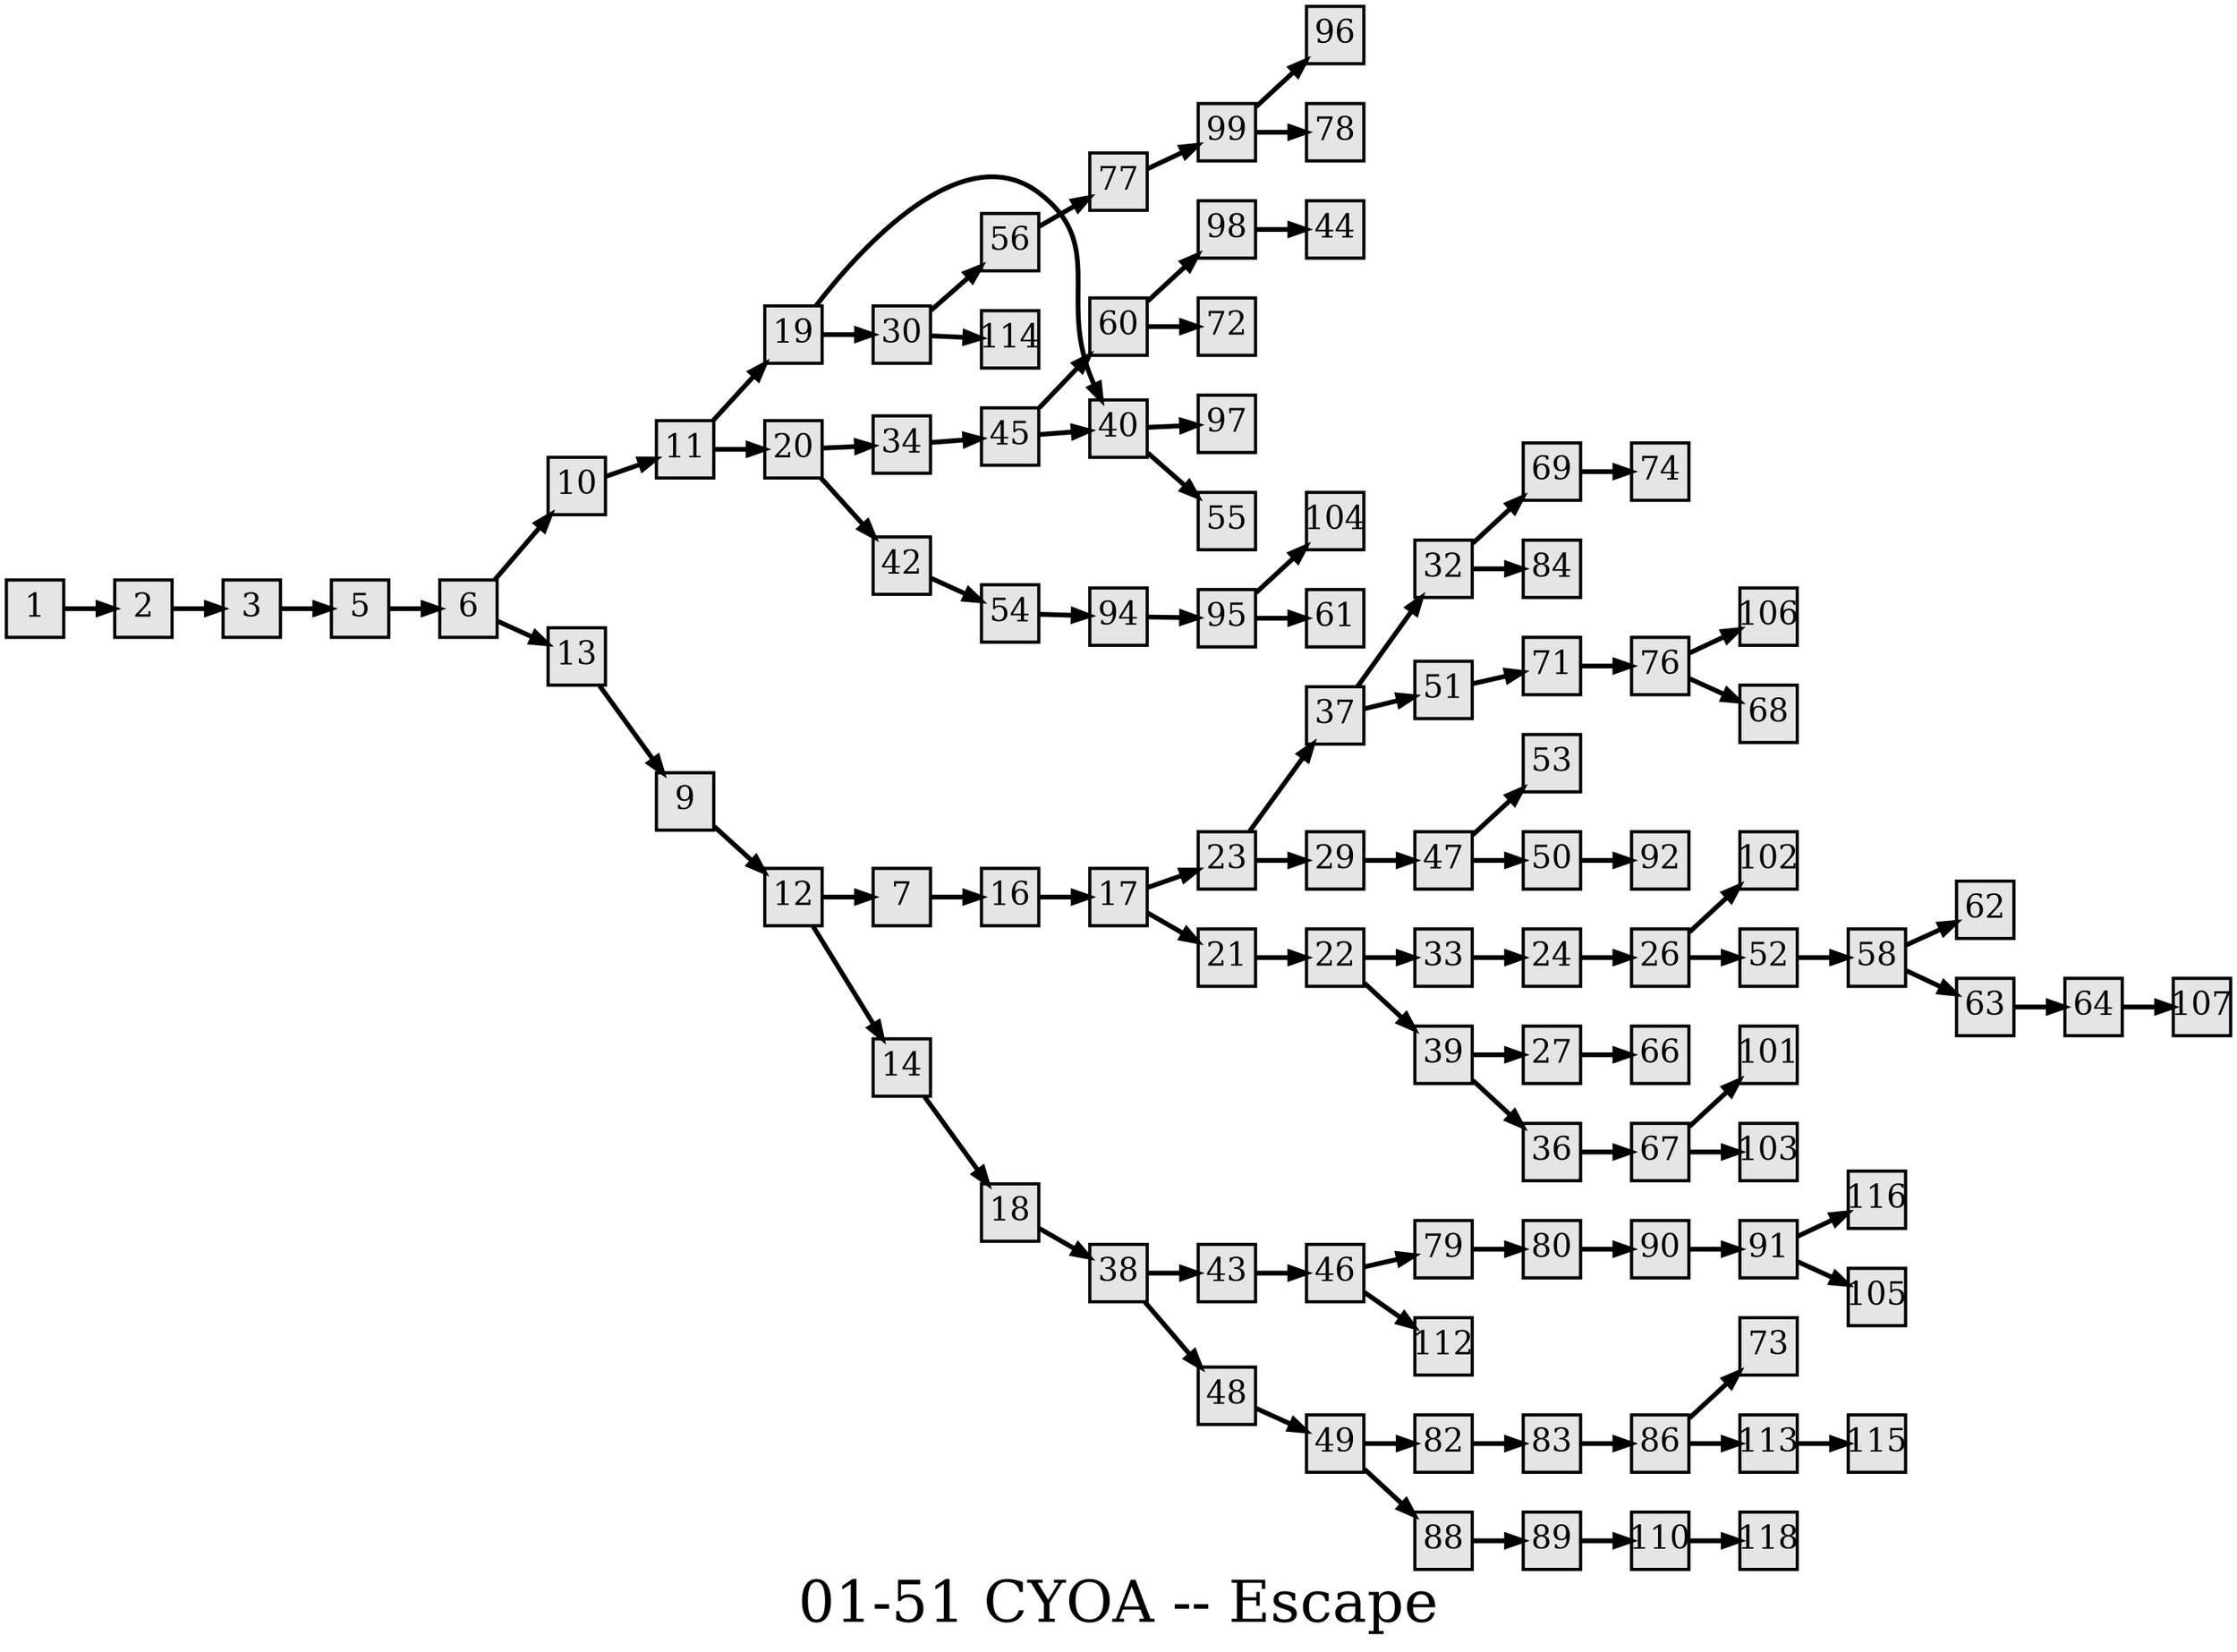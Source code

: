 digraph g{
  graph [ label="01-51 CYOA -- Escape" rankdir=LR, ordering=out, fontsize=36, nodesep="0.35", ranksep="0.45"];
  node  [shape=rect, penwidth=2, fontsize=20, style=filled, fillcolor=grey90, margin="0,0", labelfloat=true, regular=true, fixedsize=true];
  edge  [labelfloat=true, penwidth=3, fontsize=12];
  // ---;
  // group  : Katz;
  // id     : 01-51;
  // gbid   : 500;
  // series : CYOA;
  // title  : Escape;
  // author : R.A. Montgomery;
  // credit:;
  // - name : Juliet Way-Henthorn;
  // role : encoder;
  // date : 2017-08-18;
  // - name : Jeremy Douglass;
  // role : editor;
  // date : 2017-10-19;
  // render:;
  // - name   : small;
  // styles : gvStyles-small.txt;
  // engine : dot;
  // comment: >;
  
  // ---;
  
  // From | To | Label;
  
  1 -> 2;
  2 -> 3;
  3 -> 5;
  5 -> 6;
  6 -> 10;
  6 -> 13;
  7 -> 16;
  9 -> 12;
  10 -> 11;
  11 -> 19;
  11 -> 20;
  12 -> 7;
  12 -> 14;
  13 -> 9;
  14 -> 18;
  16 -> 17;
  17 -> 23;
  17 -> 21;
  18 -> 38;
  19 -> 40;
  19 -> 30;
  20 -> 34;
  20 -> 42;
  21 -> 22;
  22 -> 33;
  22 -> 39;
  23 -> 37;
  23 -> 29;
  24 -> 26;
  26 -> 102;
  26 -> 52;
  27 -> 66;
  29 -> 47;
  30 -> 56;
  30 -> 114;
  32 -> 69;
  32 -> 84;
  33 -> 24;
  34 -> 45;
  36 -> 67;
  37 -> 32;
  37 -> 51;
  38 -> 43;
  38 -> 48;
  39 -> 27;
  39 -> 36;
  40 -> 97;
  40 -> 55;
  42 -> 54;
  43 -> 46;
  45 -> 60;
  45 -> 40;
  46 -> 79;
  46 -> 112;
  47 -> 53;
  47 -> 50;
  48 -> 49;
  49 -> 82;
  49 -> 88;
  50 -> 92;
  51 -> 71;
  52 -> 58;
  54 -> 94;
  56 -> 77;
  58 -> 62;
  58 -> 63;
  60 -> 98;
  60 -> 72;
  63 -> 64;
  64 -> 107;
  67 -> 101;
  67 -> 103;
  69 -> 74;
  71 -> 76;
  76 -> 106;
  76 -> 68;
  77 -> 99;
  79 -> 80;
  80 -> 90;
  82 -> 83;
  83 -> 86;
  86 -> 73;
  86 -> 113;
  88 -> 89;
  89 -> 110;
  90 -> 91;
  91 -> 116;
  91 -> 105;
  94 -> 95;
  95 -> 104;
  95 -> 61;
  98 -> 44;
  99 -> 96;
  99 -> 78;
  110 -> 118;
  113 -> 115;
}


